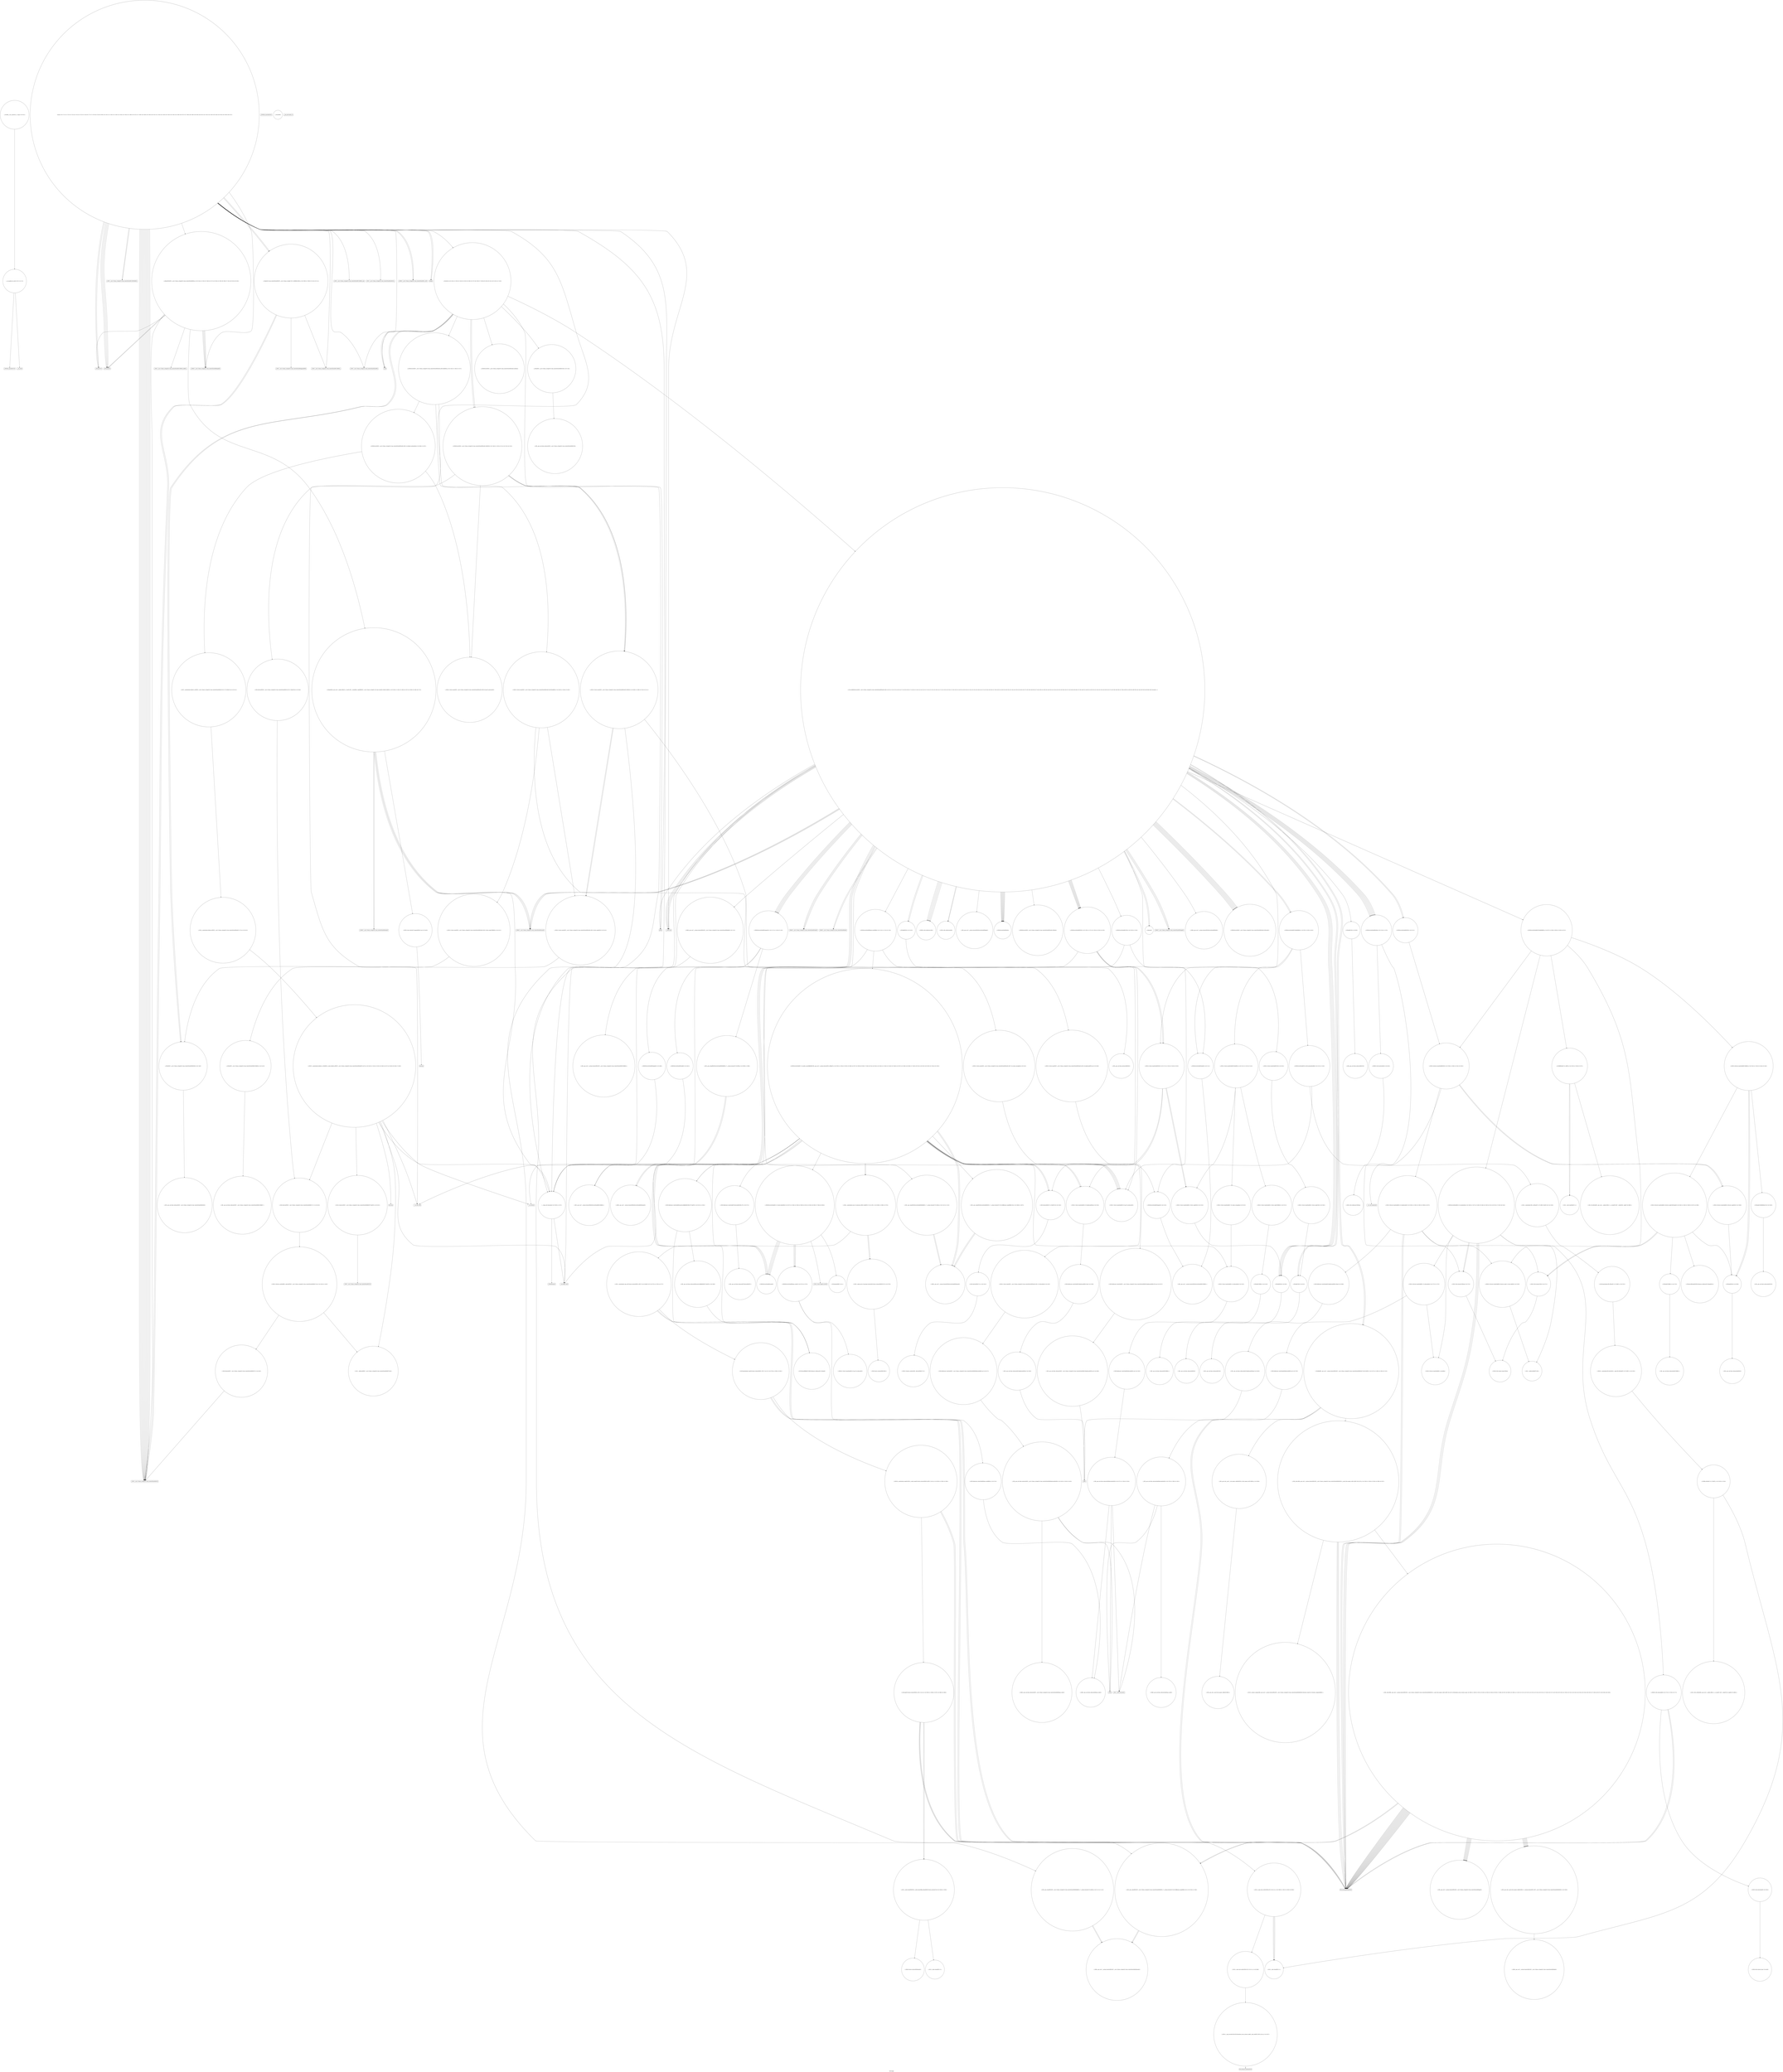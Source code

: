 digraph "Call Graph" {
	label="Call Graph";

	Node0x55e8f46866f0 [shape=record,shape=circle,label="{__cxx_global_var_init|{<s0>1|<s1>2}}"];
	Node0x55e8f46866f0:s0 -> Node0x55e8f4686770[color=black];
	Node0x55e8f46866f0:s1 -> Node0x55e8f4b787c0[color=black];
	Node0x55e8f4b80080 [shape=record,shape=circle,label="{_ZN9__gnu_cxx17__normal_iteratorIPiSt6vectorIiSaIiEEEC2ERKS1_}"];
	Node0x55e8f4b79ec0 [shape=record,shape=circle,label="{_ZSt8_DestroyIPiEvT_S1_|{<s0>241}}"];
	Node0x55e8f4b79ec0:s0 -> Node0x55e8f4b79f40[color=black];
	Node0x55e8f4b78d40 [shape=record,shape=circle,label="{_ZNSaIbED2Ev|{<s0>102}}"];
	Node0x55e8f4b78d40:s0 -> Node0x55e8f4b7a040[color=black];
	Node0x55e8f4b7c760 [shape=record,shape=circle,label="{_ZNSt16allocator_traitsISaINSt7__cxx1112basic_stringIcSt11char_traitsIcESaIcEEEEE8allocateERS6_m|{<s0>417}}"];
	Node0x55e8f4b7c760:s0 -> Node0x55e8f4b7c7e0[color=black];
	Node0x55e8f4b7a5c0 [shape=record,shape=circle,label="{_ZNSaImEC2ERKS_|{<s0>270}}"];
	Node0x55e8f4b7a5c0:s0 -> Node0x55e8f4b7a6c0[color=black];
	Node0x55e8f4b79440 [shape=record,shape=circle,label="{_ZNSt6vectorIiSaIiEEixEm}"];
	Node0x55e8f4b7ce60 [shape=record,shape=circle,label="{_ZNSt12_Vector_baseINSt7__cxx1112basic_stringIcSt11char_traitsIcESaIcEEESaIS5_EE13_M_deallocateEPS5_m|{<s0>436}}"];
	Node0x55e8f4b7ce60:s0 -> Node0x55e8f4b7cee0[color=black];
	Node0x55e8f4b7acc0 [shape=record,shape=circle,label="{_ZNSt13_Bit_iteratorpLEl|{<s0>282}}"];
	Node0x55e8f4b7acc0:s0 -> Node0x55e8f4b7ad40[color=black];
	Node0x55e8f4b79b40 [shape=record,shape=Mrecord,label="{scanf}"];
	Node0x55e8f4b7ec00 [shape=record,shape=circle,label="{_ZSt19__iterator_categoryIN9__gnu_cxx17__normal_iteratorIPKcNSt7__cxx1112basic_stringIcSt11char_traitsIcESaIcEEEEEENSt15iterator_traitsIT_E17iterator_categoryERKSC_}"];
	Node0x55e8f4b7b260 [shape=record,shape=circle,label="{main|{<s0>171|<s1>172|<s2>173|<s3>174|<s4>175|<s5>176|<s6>177|<s7>178|<s8>179|<s9>180|<s10>181|<s11>182|<s12>183|<s13>184|<s14>185|<s15>186|<s16>187|<s17>188|<s18>189|<s19>190|<s20>191|<s21>192|<s22>193|<s23>194|<s24>195|<s25>196|<s26>197|<s27>198|<s28>199|<s29>200|<s30>201|<s31>202|<s32>203|<s33>204|<s34>205|<s35>206|<s36>207}}"];
	Node0x55e8f4b7b260:s0 -> Node0x55e8f4b7b060[color=black];
	Node0x55e8f4b7b260:s1 -> Node0x55e8f4b7b2e0[color=black];
	Node0x55e8f4b7b260:s2 -> Node0x55e8f4b7b1e0[color=black];
	Node0x55e8f4b7b260:s3 -> Node0x55e8f4b79dc0[color=black];
	Node0x55e8f4b7b260:s4 -> Node0x55e8f4b7b1e0[color=black];
	Node0x55e8f4b7b260:s5 -> Node0x55e8f4b7b360[color=black];
	Node0x55e8f4b7b260:s6 -> Node0x55e8f4b7b060[color=black];
	Node0x55e8f4b7b260:s7 -> Node0x55e8f4b7b2e0[color=black];
	Node0x55e8f4b7b260:s8 -> Node0x55e8f4b7aee0[color=black];
	Node0x55e8f4b7b260:s9 -> Node0x55e8f4b7b160[color=black];
	Node0x55e8f4b7b260:s10 -> Node0x55e8f4b7b1e0[color=black];
	Node0x55e8f4b7b260:s11 -> Node0x55e8f4b7b160[color=black];
	Node0x55e8f4b7b260:s12 -> Node0x55e8f4b7af60[color=black];
	Node0x55e8f4b7b260:s13 -> Node0x55e8f4b7b3e0[color=black];
	Node0x55e8f4b7b260:s14 -> Node0x55e8f4b7b460[color=black];
	Node0x55e8f4b7b260:s15 -> Node0x55e8f4b7b160[color=black];
	Node0x55e8f4b7b260:s16 -> Node0x55e8f4b7b160[color=black];
	Node0x55e8f4b7b260:s17 -> Node0x55e8f4b7b1e0[color=black];
	Node0x55e8f4b7b260:s18 -> Node0x55e8f4b7b160[color=black];
	Node0x55e8f4b7b260:s19 -> Node0x55e8f4b7b560[color=black];
	Node0x55e8f4b7b260:s20 -> Node0x55e8f4b7b5e0[color=black];
	Node0x55e8f4b7b260:s21 -> Node0x55e8f4b7b4e0[color=black];
	Node0x55e8f4b7b260:s22 -> Node0x55e8f4b7b160[color=black];
	Node0x55e8f4b7b260:s23 -> Node0x55e8f4b7b560[color=black];
	Node0x55e8f4b7b260:s24 -> Node0x55e8f4b7b5e0[color=black];
	Node0x55e8f4b7b260:s25 -> Node0x55e8f4b7b4e0[color=black];
	Node0x55e8f4b7b260:s26 -> Node0x55e8f4b7b160[color=black];
	Node0x55e8f4b7b260:s27 -> Node0x55e8f4b7b160[color=black];
	Node0x55e8f4b7b260:s28 -> Node0x55e8f4b79b40[color=black];
	Node0x55e8f4b7b260:s29 -> Node0x55e8f4b794c0[color=black];
	Node0x55e8f4b7b260:s30 -> Node0x55e8f4b7b160[color=black];
	Node0x55e8f4b7b260:s31 -> Node0x55e8f4b7b160[color=black];
	Node0x55e8f4b7b260:s32 -> Node0x55e8f4b7b160[color=black];
	Node0x55e8f4b7b260:s33 -> Node0x55e8f4b799c0[color=black];
	Node0x55e8f4b7b260:s34 -> Node0x55e8f4b79ac0[color=black];
	Node0x55e8f4b7b260:s35 -> Node0x55e8f4b7b660[color=black];
	Node0x55e8f4b7b260:s36 -> Node0x55e8f4b7b6e0[color=black];
	Node0x55e8f4b7f300 [shape=record,shape=circle,label="{_ZNK9__gnu_cxx17__normal_iteratorIPiSt6vectorIiSaIiEEE4baseEv}"];
	Node0x55e8f4b7b960 [shape=record,shape=circle,label="{_ZNSt6vectorIiSaIiEE18_M_fill_initializeEmRKi|{<s0>215|<s1>216}}"];
	Node0x55e8f4b7b960:s0 -> Node0x55e8f4b7c060[color=black];
	Node0x55e8f4b7b960:s1 -> Node0x55e8f4b7bfe0[color=black];
	Node0x55e8f4b7fa00 [shape=record,shape=circle,label="{_ZSt12__miter_baseIPiEDTcl12__miter_basecldtfp_4baseEEESt13move_iteratorIT_E|{<s0>394|<s1>395}}"];
	Node0x55e8f4b7fa00:s0 -> Node0x55e8f4b7fc80[color=black];
	Node0x55e8f4b7fa00:s1 -> Node0x55e8f4b7fc00[color=black];
	Node0x55e8f4b7c060 [shape=record,shape=circle,label="{_ZNSt12_Vector_baseIiSaIiEE19_M_get_Tp_allocatorEv}"];
	Node0x55e8f4686770 [shape=record,shape=Mrecord,label="{_ZNSt8ios_base4InitC1Ev}"];
	Node0x55e8f4b80100 [shape=record,shape=circle,label="{_ZNKSt13_Bit_iteratordeEv|{<s0>402}}"];
	Node0x55e8f4b80100:s0 -> Node0x55e8f4b80180[color=black];
	Node0x55e8f4b79f40 [shape=record,shape=circle,label="{_ZNSt12_Destroy_auxILb1EE9__destroyIPiEEvT_S3_}"];
	Node0x55e8f4b78dc0 [shape=record,shape=circle,label="{_ZNSt6vectorIiSaIiEEC2Ev|{<s0>103|<s1>104}}"];
	Node0x55e8f4b78dc0:s0 -> Node0x55e8f4b7e980[color=black];
	Node0x55e8f4b78dc0:s1 -> Node0x55e8f4b7c3e0[color=black];
	Node0x55e8f4b7c7e0 [shape=record,shape=circle,label="{_ZN9__gnu_cxx13new_allocatorINSt7__cxx1112basic_stringIcSt11char_traitsIcESaIcEEEE8allocateEmPKv|{<s0>418|<s1>419|<s2>420}}"];
	Node0x55e8f4b7c7e0:s0 -> Node0x55e8f4b7c860[color=black];
	Node0x55e8f4b7c7e0:s1 -> Node0x55e8f4b7bee0[color=black];
	Node0x55e8f4b7c7e0:s2 -> Node0x55e8f4b7bf60[color=black];
	Node0x55e8f4b7a640 [shape=record,shape=circle,label="{_ZNSt13_Bit_iteratorC2Ev|{<s0>271}}"];
	Node0x55e8f4b7a640:s0 -> Node0x55e8f4b7a740[color=black];
	Node0x55e8f4b794c0 [shape=record,shape=Mrecord,label="{__assert_fail}"];
	Node0x55e8f4b7cee0 [shape=record,shape=circle,label="{_ZNSt16allocator_traitsISaINSt7__cxx1112basic_stringIcSt11char_traitsIcESaIcEEEEE10deallocateERS6_PS5_m|{<s0>437}}"];
	Node0x55e8f4b7cee0:s0 -> Node0x55e8f4b7cf60[color=black];
	Node0x55e8f4b7ad40 [shape=record,shape=circle,label="{_ZNSt18_Bit_iterator_base7_M_incrEl}"];
	Node0x55e8f4b79bc0 [shape=record,shape=circle,label="{_ZNSaINSt7__cxx1112basic_stringIcSt11char_traitsIcESaIcEEEEC2Ev|{<s0>144}}"];
	Node0x55e8f4b79bc0:s0 -> Node0x55e8f4b80200[color=black];
	Node0x55e8f4b7ec80 [shape=record,shape=circle,label="{_ZN9__gnu_cxx5__ops16_Iter_equals_valIKcEclINS_17__normal_iteratorIPS2_NSt7__cxx1112basic_stringIcSt11char_traitsIcESaIcEEEEEEEbT_|{<s0>330}}"];
	Node0x55e8f4b7ec80:s0 -> Node0x55e8f4b7ed80[color=black];
	Node0x55e8f4b7b2e0 [shape=record,shape=Mrecord,label="{_ZNSt7__cxx1112basic_stringIcSt11char_traitsIcESaIcEEC1EPKcRKS3_}"];
	Node0x55e8f4b7f380 [shape=record,shape=circle,label="{_ZNSt16allocator_traitsISaIiEE7destroyIiEEvRS0_PT_|{<s0>371}}"];
	Node0x55e8f4b7f380:s0 -> Node0x55e8f4b7fd80[color=black];
	Node0x55e8f4b7b9e0 [shape=record,shape=circle,label="{_ZNSt12_Vector_baseIiSaIiEED2Ev|{<s0>217|<s1>218|<s2>219|<s3>220}}"];
	Node0x55e8f4b7b9e0:s0 -> Node0x55e8f4b7c360[color=black];
	Node0x55e8f4b7b9e0:s1 -> Node0x55e8f4b7bb60[color=black];
	Node0x55e8f4b7b9e0:s2 -> Node0x55e8f4b7bb60[color=black];
	Node0x55e8f4b7b9e0:s3 -> Node0x55e8f4b7c3e0[color=black];
	Node0x55e8f4b7fa80 [shape=record,shape=circle,label="{_ZSt13__copy_move_aILb1EPiS0_ET1_T0_S2_S1_|{<s0>396}}"];
	Node0x55e8f4b7fa80:s0 -> Node0x55e8f4b7fb00[color=black];
	Node0x55e8f4b7c0e0 [shape=record,shape=circle,label="{_ZSt20uninitialized_fill_nIPimiET_S1_T0_RKT1_|{<s0>231}}"];
	Node0x55e8f4b7c0e0:s0 -> Node0x55e8f4b7c160[color=black];
	Node0x55e8f4b78740 [shape=record,shape=Mrecord,label="{_ZNSt8ios_base4InitD1Ev}"];
	Node0x55e8f4b80180 [shape=record,shape=circle,label="{_ZNSt14_Bit_referenceC2EPmm}"];
	Node0x55e8f4b79fc0 [shape=record,shape=circle,label="{_ZN9__gnu_cxx13new_allocatorIbEC2Ev}"];
	Node0x55e8f4b78e40 [shape=record,shape=circle,label="{_ZNKSt6vectorINSt7__cxx1112basic_stringIcSt11char_traitsIcESaIcEEESaIS5_EEixEm}"];
	Node0x55e8f4b7c860 [shape=record,shape=circle,label="{_ZNK9__gnu_cxx13new_allocatorINSt7__cxx1112basic_stringIcSt11char_traitsIcESaIcEEEE8max_sizeEv}"];
	Node0x55e8f4b7a6c0 [shape=record,shape=circle,label="{_ZN9__gnu_cxx13new_allocatorImEC2ERKS1_}"];
	Node0x55e8f4b79540 [shape=record,shape=circle,label="{_ZNSt6vectorIiSaIiEE5beginEv|{<s0>120}}"];
	Node0x55e8f4b79540:s0 -> Node0x55e8f4b80080[color=black];
	Node0x55e8f4b7cf60 [shape=record,shape=circle,label="{_ZN9__gnu_cxx13new_allocatorINSt7__cxx1112basic_stringIcSt11char_traitsIcESaIcEEEE10deallocateEPS6_m|{<s0>438}}"];
	Node0x55e8f4b7cf60:s0 -> Node0x55e8f4b7c5e0[color=black];
	Node0x55e8f4b7adc0 [shape=record,shape=circle,label="{_ZSt8__fill_aIPmiEN9__gnu_cxx11__enable_ifIXsr11__is_scalarIT0_EE7__valueEvE6__typeET_S6_RKS3_}"];
	Node0x55e8f4b79c40 [shape=record,shape=circle,label="{_ZNSt6vectorINSt7__cxx1112basic_stringIcSt11char_traitsIcESaIcEEESaIS5_EEC2EmRKS6_|{<s0>145|<s1>146|<s2>147}}"];
	Node0x55e8f4b79c40:s0 -> Node0x55e8f4b80300[color=black];
	Node0x55e8f4b79c40:s1 -> Node0x55e8f4b80380[color=black];
	Node0x55e8f4b79c40:s2 -> Node0x55e8f4b80400[color=black];
	Node0x55e8f4b7ed00 [shape=record,shape=circle,label="{_ZN9__gnu_cxx17__normal_iteratorIPKcNSt7__cxx1112basic_stringIcSt11char_traitsIcESaIcEEEEppEv}"];
	Node0x55e8f4b7b360 [shape=record,shape=Mrecord,label="{_ZNSt7__cxx1112basic_stringIcSt11char_traitsIcESaIcEEC1ERKS4_}"];
	Node0x55e8f4b7f400 [shape=record,shape=Mrecord,label="{__cxa_rethrow}"];
	Node0x55e8f4b7ba60 [shape=record,shape=circle,label="{_ZNSt12_Vector_baseIiSaIiEE12_Vector_implC2ERKS0_|{<s0>221}}"];
	Node0x55e8f4b7ba60:s0 -> Node0x55e8f4b7bbe0[color=black];
	Node0x55e8f4b7fb00 [shape=record,shape=circle,label="{_ZNSt11__copy_moveILb1ELb1ESt26random_access_iterator_tagE8__copy_mIiEEPT_PKS3_S6_S4_|{<s0>397}}"];
	Node0x55e8f4b7fb00:s0 -> Node0x55e8f4b7fb80[color=black];
	Node0x55e8f4b7c160 [shape=record,shape=circle,label="{_ZNSt22__uninitialized_fill_nILb1EE15__uninit_fill_nIPimiEET_S3_T0_RKT1_|{<s0>232}}"];
	Node0x55e8f4b7c160:s0 -> Node0x55e8f4b7c1e0[color=black];
	Node0x55e8f4b787c0 [shape=record,shape=Mrecord,label="{__cxa_atexit}"];
	Node0x55e8f4b80200 [shape=record,shape=circle,label="{_ZN9__gnu_cxx13new_allocatorINSt7__cxx1112basic_stringIcSt11char_traitsIcESaIcEEEEC2Ev}"];
	Node0x55e8f4b7a040 [shape=record,shape=circle,label="{_ZN9__gnu_cxx13new_allocatorIbED2Ev}"];
	Node0x55e8f4b78ec0 [shape=record,shape=circle,label="{_ZN9__gnu_cxxmiIPKcNSt7__cxx1112basic_stringIcSt11char_traitsIcESaIcEEEEENS_17__normal_iteratorIT_T0_E15difference_typeERKSC_SF_|{<s0>105|<s1>106}}"];
	Node0x55e8f4b78ec0:s0 -> Node0x55e8f4b7ee80[color=black];
	Node0x55e8f4b78ec0:s1 -> Node0x55e8f4b7ee80[color=black];
	Node0x55e8f4b7c8e0 [shape=record,shape=circle,label="{_ZSt27__uninitialized_default_n_aIPNSt7__cxx1112basic_stringIcSt11char_traitsIcESaIcEEEmS5_ET_S7_T0_RSaIT1_E|{<s0>421}}"];
	Node0x55e8f4b7c8e0:s0 -> Node0x55e8f4b7c9e0[color=black];
	Node0x55e8f4b7a740 [shape=record,shape=circle,label="{_ZNSt18_Bit_iterator_baseC2EPmj}"];
	Node0x55e8f4b795c0 [shape=record,shape=circle,label="{_ZNSt6vectorIiSaIiEE3endEv|{<s0>121}}"];
	Node0x55e8f4b795c0:s0 -> Node0x55e8f4b80080[color=black];
	Node0x55e8f4b7cfe0 [shape=record,shape=circle,label="{_ZSt8_DestroyIPNSt7__cxx1112basic_stringIcSt11char_traitsIcESaIcEEES5_EvT_S7_RSaIT0_E|{<s0>439}}"];
	Node0x55e8f4b7cfe0:s0 -> Node0x55e8f4b7cbe0[color=black];
	Node0x55e8f4b7e680 [shape=record,shape=circle,label="{_ZSt12__niter_baseIPmET_S1_}"];
	Node0x55e8f4b79cc0 [shape=record,shape=circle,label="{_ZNSaINSt7__cxx1112basic_stringIcSt11char_traitsIcESaIcEEEED2Ev|{<s0>148}}"];
	Node0x55e8f4b79cc0:s0 -> Node0x55e8f4b80280[color=black];
	Node0x55e8f4b7ed80 [shape=record,shape=circle,label="{_ZNK9__gnu_cxx17__normal_iteratorIPKcNSt7__cxx1112basic_stringIcSt11char_traitsIcESaIcEEEEdeEv}"];
	Node0x55e8f4b7b3e0 [shape=record,shape=Mrecord,label="{_ZNSt7__cxx1112basic_stringIcSt11char_traitsIcESaIcEEC1ERKS4_mm}"];
	Node0x55e8f4b7f480 [shape=record,shape=circle,label="{_ZNKSt6vectorIiSaIiEE8max_sizeEv|{<s0>372|<s1>373}}"];
	Node0x55e8f4b7f480:s0 -> Node0x55e8f4b7f680[color=black];
	Node0x55e8f4b7f480:s1 -> Node0x55e8f4b7f600[color=black];
	Node0x55e8f4b7bae0 [shape=record,shape=circle,label="{_ZNSt12_Vector_baseIiSaIiEE17_M_create_storageEm|{<s0>222}}"];
	Node0x55e8f4b7bae0:s0 -> Node0x55e8f4b7bce0[color=black];
	Node0x55e8f4b7fb80 [shape=record,shape=Mrecord,label="{llvm.memmove.p0i8.p0i8.i64}"];
	Node0x55e8f4b7c1e0 [shape=record,shape=circle,label="{_ZSt6fill_nIPimiET_S1_T0_RKT1_|{<s0>233|<s1>234}}"];
	Node0x55e8f4b7c1e0:s0 -> Node0x55e8f4b7c2e0[color=black];
	Node0x55e8f4b7c1e0:s1 -> Node0x55e8f4b7c260[color=black];
	Node0x55e8f4b78840 [shape=record,shape=circle,label="{_Z4maddRii}"];
	Node0x55e8f4b80280 [shape=record,shape=circle,label="{_ZN9__gnu_cxx13new_allocatorINSt7__cxx1112basic_stringIcSt11char_traitsIcESaIcEEEED2Ev}"];
	Node0x55e8f4b7a0c0 [shape=record,shape=circle,label="{_ZNSt13_Bvector_baseISaIbEEC2ERKS0_|{<s0>242|<s1>243|<s2>244|<s3>245}}"];
	Node0x55e8f4b7a0c0:s0 -> Node0x55e8f4b7a340[color=black];
	Node0x55e8f4b7a0c0:s1 -> Node0x55e8f4b7a3c0[color=black];
	Node0x55e8f4b7a0c0:s2 -> Node0x55e8f4b7a440[color=black];
	Node0x55e8f4b7a0c0:s3 -> Node0x55e8f4b7a440[color=black];
	Node0x55e8f4b78f40 [shape=record,shape=circle,label="{_ZSt4findIN9__gnu_cxx17__normal_iteratorIPKcNSt7__cxx1112basic_stringIcSt11char_traitsIcESaIcEEEEEcET_SB_SB_RKT0_|{<s0>107|<s1>108|<s2>109|<s3>110}}"];
	Node0x55e8f4b78f40:s0 -> Node0x55e8f4b7aa40[color=black];
	Node0x55e8f4b78f40:s1 -> Node0x55e8f4b7aa40[color=black];
	Node0x55e8f4b78f40:s2 -> Node0x55e8f4b7eb00[color=black];
	Node0x55e8f4b78f40:s3 -> Node0x55e8f4b7ea80[color=black];
	Node0x55e8f4b7c960 [shape=record,shape=circle,label="{_ZNSt12_Vector_baseINSt7__cxx1112basic_stringIcSt11char_traitsIcESaIcEEESaIS5_EE19_M_get_Tp_allocatorEv}"];
	Node0x55e8f4b7a7c0 [shape=record,shape=circle,label="{_ZN9__gnu_cxx13new_allocatorImED2Ev}"];
	Node0x55e8f4b79640 [shape=record,shape=circle,label="{_ZN9__gnu_cxxneIPiSt6vectorIiSaIiEEEEbRKNS_17__normal_iteratorIT_T0_EESA_|{<s0>122|<s1>123}}"];
	Node0x55e8f4b79640:s0 -> Node0x55e8f4b7f300[color=black];
	Node0x55e8f4b79640:s1 -> Node0x55e8f4b7f300[color=black];
	Node0x55e8f4b7d060 [shape=record,shape=circle,label="{_ZNSt11char_traitsIcE7compareEPKcS2_m|{<s0>440}}"];
	Node0x55e8f4b7d060:s0 -> Node0x55e8f4b7d160[color=black];
	Node0x55e8f4b7e700 [shape=record,shape=circle,label="{_ZNSt13_Bvector_baseISaIbEE13_M_deallocateEv|{<s0>283|<s1>284|<s2>285|<s3>286|<s4>287}}"];
	Node0x55e8f4b7e700:s0 -> Node0x55e8f4b7a240[color=black];
	Node0x55e8f4b7e700:s1 -> Node0x55e8f4b7e880[color=black];
	Node0x55e8f4b7e700:s2 -> Node0x55e8f4b7a640[color=black];
	Node0x55e8f4b7e700:s3 -> Node0x55e8f4b7aa40[color=black];
	Node0x55e8f4b7e700:s4 -> Node0x55e8f4b7aa40[color=black];
	Node0x55e8f4b79d40 [shape=record,shape=circle,label="{_ZNSt6vectorINSt7__cxx1112basic_stringIcSt11char_traitsIcESaIcEEESaIS5_EEixEm}"];
	Node0x55e8f4b7ee00 [shape=record,shape=circle,label="{_ZN9__gnu_cxx5__ops16_Iter_equals_valIKcEC2ERS2_}"];
	Node0x55e8f4b7b460 [shape=record,shape=Mrecord,label="{_ZNSt7__cxx1112basic_stringIcSt11char_traitsIcESaIcEEaSEOS4_}"];
	Node0x55e8f4b7f500 [shape=record,shape=Mrecord,label="{_ZSt20__throw_length_errorPKc}"];
	Node0x55e8f4b7bb60 [shape=record,shape=circle,label="{_ZNSt12_Vector_baseIiSaIiEE12_Vector_implD2Ev|{<s0>223}}"];
	Node0x55e8f4b7bb60:s0 -> Node0x55e8f4b78bc0[color=black];
	Node0x55e8f4b7fc00 [shape=record,shape=circle,label="{_ZSt12__miter_baseIPiET_S1_}"];
	Node0x55e8f4b7c260 [shape=record,shape=circle,label="{_ZSt10__fill_n_aIPimiEN9__gnu_cxx11__enable_ifIXsr11__is_scalarIT1_EE7__valueET_E6__typeES4_T0_RKS3_}"];
	Node0x55e8f4b788c0 [shape=record,shape=circle,label="{_Z4mmulii}"];
	Node0x55e8f4b80300 [shape=record,shape=circle,label="{_ZNSt12_Vector_baseINSt7__cxx1112basic_stringIcSt11char_traitsIcESaIcEEESaIS5_EEC2EmRKS6_|{<s0>403|<s1>404|<s2>405}}"];
	Node0x55e8f4b80300:s0 -> Node0x55e8f4b80480[color=black];
	Node0x55e8f4b80300:s1 -> Node0x55e8f4b80500[color=black];
	Node0x55e8f4b80300:s2 -> Node0x55e8f4b80580[color=black];
	Node0x55e8f4b7a140 [shape=record,shape=circle,label="{_ZNSt6vectorIbSaIbEE13_M_initializeEm|{<s0>246|<s1>247|<s2>248|<s3>249|<s4>250|<s5>251|<s6>252|<s7>253|<s8>254}}"];
	Node0x55e8f4b7a140:s0 -> Node0x55e8f4b7a840[color=black];
	Node0x55e8f4b7a140:s1 -> Node0x55e8f4b7a8c0[color=black];
	Node0x55e8f4b7a140:s2 -> Node0x55e8f4b7a940[color=black];
	Node0x55e8f4b7a140:s3 -> Node0x55e8f4b7a9c0[color=black];
	Node0x55e8f4b7a140:s4 -> Node0x55e8f4b7aa40[color=black];
	Node0x55e8f4b7a140:s5 -> Node0x55e8f4b7a9c0[color=black];
	Node0x55e8f4b7a140:s6 -> Node0x55e8f4b7aa40[color=black];
	Node0x55e8f4b7a140:s7 -> Node0x55e8f4b7aac0[color=black];
	Node0x55e8f4b7a140:s8 -> Node0x55e8f4b7aa40[color=black];
	Node0x55e8f4b78fc0 [shape=record,shape=Mrecord,label="{_ZNKSt7__cxx1112basic_stringIcSt11char_traitsIcESaIcEE5beginEv}"];
	Node0x55e8f4b7c9e0 [shape=record,shape=circle,label="{_ZSt25__uninitialized_default_nIPNSt7__cxx1112basic_stringIcSt11char_traitsIcESaIcEEEmET_S7_T0_|{<s0>422}}"];
	Node0x55e8f4b7c9e0:s0 -> Node0x55e8f4b7ca60[color=black];
	Node0x55e8f4b7a840 [shape=record,shape=circle,label="{_ZNSt13_Bvector_baseISaIbEE11_M_allocateEm|{<s0>272|<s1>273}}"];
	Node0x55e8f4b7a840:s0 -> Node0x55e8f4b7a8c0[color=black];
	Node0x55e8f4b7a840:s1 -> Node0x55e8f4b7ab40[color=black];
	Node0x55e8f4b796c0 [shape=record,shape=circle,label="{_ZNK9__gnu_cxx17__normal_iteratorIPiSt6vectorIiSaIiEEEdeEv}"];
	Node0x55e8f4b7d0e0 [shape=record,shape=Mrecord,label="{_ZNKSt7__cxx1112basic_stringIcSt11char_traitsIcESaIcEE4dataEv}"];
	Node0x55e8f4b7e780 [shape=record,shape=circle,label="{_ZNSt13_Bvector_baseISaIbEE13_Bvector_implD2Ev|{<s0>288}}"];
	Node0x55e8f4b7e780:s0 -> Node0x55e8f4b7a440[color=black];
	Node0x55e8f4b79dc0 [shape=record,shape=Mrecord,label="{_ZNSt7__cxx1112basic_stringIcSt11char_traitsIcESaIcEEaSEPKc}"];
	Node0x55e8f4b7ee80 [shape=record,shape=circle,label="{_ZNK9__gnu_cxx17__normal_iteratorIPKcNSt7__cxx1112basic_stringIcSt11char_traitsIcESaIcEEEE4baseEv}"];
	Node0x55e8f4b7b4e0 [shape=record,shape=Mrecord,label="{freopen}"];
	Node0x55e8f4b7f580 [shape=record,shape=circle,label="{_ZSt3maxImERKT_S2_S2_}"];
	Node0x55e8f4b7bbe0 [shape=record,shape=circle,label="{_ZNSaIiEC2ERKS_|{<s0>224}}"];
	Node0x55e8f4b7bbe0:s0 -> Node0x55e8f4b7bc60[color=black];
	Node0x55e8f4b7fc80 [shape=record,shape=circle,label="{_ZNKSt13move_iteratorIPiE4baseEv}"];
	Node0x55e8f4b7c2e0 [shape=record,shape=circle,label="{_ZSt12__niter_baseIPiET_S1_}"];
	Node0x55e8f4b78940 [shape=record,shape=circle,label="{_Z6_solveRKSt6vectorINSt7__cxx1112basic_stringIcSt11char_traitsIcESaIcEEESaIS5_EE|{<s0>3|<s1>4|<s2>5|<s3>6|<s4>7|<s5>8|<s6>9|<s7>10|<s8>11|<s9>12|<s10>13|<s11>14|<s12>15|<s13>16|<s14>17|<s15>18|<s16>19|<s17>20|<s18>21|<s19>22|<s20>23|<s21>24|<s22>25|<s23>26|<s24>27|<s25>28|<s26>29|<s27>30|<s28>31|<s29>32|<s30>33|<s31>34|<s32>35|<s33>36|<s34>37|<s35>38|<s36>39|<s37>40|<s38>41|<s39>42|<s40>43|<s41>44|<s42>45|<s43>46|<s44>47|<s45>48|<s46>49|<s47>50|<s48>51|<s49>52|<s50>53|<s51>54|<s52>55|<s53>56|<s54>57|<s55>58|<s56>59|<s57>60|<s58>61|<s59>62|<s60>63|<s61>64|<s62>65|<s63>66|<s64>truncated...}}"];
	Node0x55e8f4b78940:s0 -> Node0x55e8f4b789c0[color=black];
	Node0x55e8f4b78940:s1 -> Node0x55e8f4b78a40[color=black];
	Node0x55e8f4b78940:s2 -> Node0x55e8f4b78ac0[color=black];
	Node0x55e8f4b78940:s3 -> Node0x55e8f4b78bc0[color=black];
	Node0x55e8f4b78940:s4 -> Node0x55e8f4b789c0[color=black];
	Node0x55e8f4b78940:s5 -> Node0x55e8f4b78a40[color=black];
	Node0x55e8f4b78940:s6 -> Node0x55e8f4b78ac0[color=black];
	Node0x55e8f4b78940:s7 -> Node0x55e8f4b78bc0[color=black];
	Node0x55e8f4b78940:s8 -> Node0x55e8f4b789c0[color=black];
	Node0x55e8f4b78940:s9 -> Node0x55e8f4b78c40[color=black];
	Node0x55e8f4b78940:s10 -> Node0x55e8f4b78cc0[color=black];
	Node0x55e8f4b78940:s11 -> Node0x55e8f4b78d40[color=black];
	Node0x55e8f4b78940:s12 -> Node0x55e8f4b78dc0[color=black];
	Node0x55e8f4b78940:s13 -> Node0x55e8f4b789c0[color=black];
	Node0x55e8f4b78940:s14 -> Node0x55e8f4b78e40[color=black];
	Node0x55e8f4b78940:s15 -> Node0x55e8f4b78fc0[color=black];
	Node0x55e8f4b78940:s16 -> Node0x55e8f4b79040[color=black];
	Node0x55e8f4b78940:s17 -> Node0x55e8f4b78f40[color=black];
	Node0x55e8f4b78940:s18 -> Node0x55e8f4b78fc0[color=black];
	Node0x55e8f4b78940:s19 -> Node0x55e8f4b78ec0[color=black];
	Node0x55e8f4b78940:s20 -> Node0x55e8f4b790c0[color=black];
	Node0x55e8f4b78940:s21 -> Node0x55e8f4b78bc0[color=black];
	Node0x55e8f4b78940:s22 -> Node0x55e8f4b78bc0[color=black];
	Node0x55e8f4b78940:s23 -> Node0x55e8f4b78d40[color=black];
	Node0x55e8f4b78940:s24 -> Node0x55e8f4b790c0[color=black];
	Node0x55e8f4b78940:s25 -> Node0x55e8f4b79140[color=black];
	Node0x55e8f4b78940:s26 -> Node0x55e8f4b79140[color=black];
	Node0x55e8f4b78940:s27 -> Node0x55e8f4b78fc0[color=black];
	Node0x55e8f4b78940:s28 -> Node0x55e8f4b79240[color=black];
	Node0x55e8f4b78940:s29 -> Node0x55e8f4b79040[color=black];
	Node0x55e8f4b78940:s30 -> Node0x55e8f4b78f40[color=black];
	Node0x55e8f4b78940:s31 -> Node0x55e8f4b79040[color=black];
	Node0x55e8f4b78940:s32 -> Node0x55e8f4b791c0[color=black];
	Node0x55e8f4b78940:s33 -> Node0x55e8f4b790c0[color=black];
	Node0x55e8f4b78940:s34 -> Node0x55e8f4b792c0[color=black];
	Node0x55e8f4b78940:s35 -> Node0x55e8f4b79340[color=black];
	Node0x55e8f4b78940:s36 -> Node0x55e8f4b793c0[color=black];
	Node0x55e8f4b78940:s37 -> Node0x55e8f4b793c0[color=black];
	Node0x55e8f4b78940:s38 -> Node0x55e8f4b793c0[color=black];
	Node0x55e8f4b78940:s39 -> Node0x55e8f4b788c0[color=black];
	Node0x55e8f4b78940:s40 -> Node0x55e8f4b79340[color=black];
	Node0x55e8f4b78940:s41 -> Node0x55e8f4b79340[color=black];
	Node0x55e8f4b78940:s42 -> Node0x55e8f4b79440[color=black];
	Node0x55e8f4b78940:s43 -> Node0x55e8f4b79440[color=black];
	Node0x55e8f4b78940:s44 -> Node0x55e8f4b79440[color=black];
	Node0x55e8f4b78940:s45 -> Node0x55e8f4b794c0[color=black];
	Node0x55e8f4b78940:s46 -> Node0x55e8f4b79440[color=black];
	Node0x55e8f4b78940:s47 -> Node0x55e8f4b794c0[color=black];
	Node0x55e8f4b78940:s48 -> Node0x55e8f4b79440[color=black];
	Node0x55e8f4b78940:s49 -> Node0x55e8f4b79440[color=black];
	Node0x55e8f4b78940:s50 -> Node0x55e8f4b79540[color=black];
	Node0x55e8f4b78940:s51 -> Node0x55e8f4b795c0[color=black];
	Node0x55e8f4b78940:s52 -> Node0x55e8f4b79640[color=black];
	Node0x55e8f4b78940:s53 -> Node0x55e8f4b796c0[color=black];
	Node0x55e8f4b78940:s54 -> Node0x55e8f4b79740[color=black];
	Node0x55e8f4b78940:s55 -> Node0x55e8f4b797c0[color=black];
	Node0x55e8f4b78940:s56 -> Node0x55e8f4b794c0[color=black];
	Node0x55e8f4b78940:s57 -> Node0x55e8f4b79740[color=black];
	Node0x55e8f4b78940:s58 -> Node0x55e8f4b79840[color=black];
	Node0x55e8f4b78940:s59 -> Node0x55e8f4b798c0[color=black];
	Node0x55e8f4b78940:s60 -> Node0x55e8f4b79340[color=black];
	Node0x55e8f4b78940:s61 -> Node0x55e8f4b79340[color=black];
	Node0x55e8f4b78940:s62 -> Node0x55e8f4b79940[color=black];
	Node0x55e8f4b78940:s63 -> Node0x55e8f4b79940[color=black];
	Node0x55e8f4b78940:s64 -> Node0x55e8f4b789c0[color=black];
	Node0x55e8f4b78940:s64 -> Node0x55e8f4b79740[color=black];
	Node0x55e8f4b78940:s64 -> Node0x55e8f4b797c0[color=black];
	Node0x55e8f4b78940:s64 -> Node0x55e8f4b789c0[color=black];
	Node0x55e8f4b78940:s64 -> Node0x55e8f4b79440[color=black];
	Node0x55e8f4b78940:s64 -> Node0x55e8f4b79740[color=black];
	Node0x55e8f4b78940:s64 -> Node0x55e8f4b797c0[color=black];
	Node0x55e8f4b78940:s64 -> Node0x55e8f4b79740[color=black];
	Node0x55e8f4b78940:s64 -> Node0x55e8f4b797c0[color=black];
	Node0x55e8f4b78940:s64 -> Node0x55e8f4b79740[color=black];
	Node0x55e8f4b78940:s64 -> Node0x55e8f4b79840[color=black];
	Node0x55e8f4b78940:s64 -> Node0x55e8f4b79440[color=black];
	Node0x55e8f4b78940:s64 -> Node0x55e8f4b789c0[color=black];
	Node0x55e8f4b78940:s64 -> Node0x55e8f4b79740[color=black];
	Node0x55e8f4b78940:s64 -> Node0x55e8f4b797c0[color=black];
	Node0x55e8f4b78940:s64 -> Node0x55e8f4b794c0[color=black];
	Node0x55e8f4b78940:s64 -> Node0x55e8f4b788c0[color=black];
	Node0x55e8f4b78940:s64 -> Node0x55e8f4b799c0[color=black];
	Node0x55e8f4b78940:s64 -> Node0x55e8f4b79a40[color=black];
	Node0x55e8f4b78940:s64 -> Node0x55e8f4b79940[color=black];
	Node0x55e8f4b78940:s64 -> Node0x55e8f4b79940[color=black];
	Node0x55e8f4b78940:s64 -> Node0x55e8f4b79a40[color=black];
	Node0x55e8f4b78940:s64 -> Node0x55e8f4b79940[color=black];
	Node0x55e8f4b78940:s64 -> Node0x55e8f4b79940[color=black];
	Node0x55e8f4b80380 [shape=record,shape=circle,label="{_ZNSt6vectorINSt7__cxx1112basic_stringIcSt11char_traitsIcESaIcEEESaIS5_EE21_M_default_initializeEm|{<s0>406|<s1>407}}"];
	Node0x55e8f4b80380:s0 -> Node0x55e8f4b7c960[color=black];
	Node0x55e8f4b80380:s1 -> Node0x55e8f4b7c8e0[color=black];
	Node0x55e8f4b7a1c0 [shape=record,shape=circle,label="{_ZSt4fillIPmiEvT_S1_RKT0_|{<s0>255|<s1>256|<s2>257}}"];
	Node0x55e8f4b7a1c0:s0 -> Node0x55e8f4b7e680[color=black];
	Node0x55e8f4b7a1c0:s1 -> Node0x55e8f4b7e680[color=black];
	Node0x55e8f4b7a1c0:s2 -> Node0x55e8f4b7adc0[color=black];
	Node0x55e8f4b79040 [shape=record,shape=Mrecord,label="{_ZNKSt7__cxx1112basic_stringIcSt11char_traitsIcESaIcEE3endEv}"];
	Node0x55e8f4b7ca60 [shape=record,shape=circle,label="{_ZNSt27__uninitialized_default_n_1ILb0EE18__uninit_default_nIPNSt7__cxx1112basic_stringIcSt11char_traitsIcESaIcEEEmEET_S9_T0_|{<s0>423|<s1>424|<s2>425|<s3>426|<s4>427|<s5>428|<s6>429|<s7>430}}"];
	Node0x55e8f4b7ca60:s0 -> Node0x55e8f4b7cb60[color=black];
	Node0x55e8f4b7ca60:s1 -> Node0x55e8f4b7cae0[color=black];
	Node0x55e8f4b7ca60:s2 -> Node0x55e8f4b7b660[color=black];
	Node0x55e8f4b7ca60:s3 -> Node0x55e8f4b7cbe0[color=black];
	Node0x55e8f4b7ca60:s4 -> Node0x55e8f4b7f400[color=black];
	Node0x55e8f4b7ca60:s5 -> Node0x55e8f4b7b6e0[color=black];
	Node0x55e8f4b7ca60:s6 -> Node0x55e8f4b7cc60[color=black];
	Node0x55e8f4b7ca60:s7 -> Node0x55e8f4b7c3e0[color=black];
	Node0x55e8f4b7a8c0 [shape=record,shape=circle,label="{_ZNSt13_Bvector_baseISaIbEE8_S_nwordEm}"];
	Node0x55e8f4b79740 [shape=record,shape=circle,label="{_ZNSt6vectorIbSaIbEEixEm|{<s0>124|<s1>125}}"];
	Node0x55e8f4b79740:s0 -> Node0x55e8f4b7a9c0[color=black];
	Node0x55e8f4b79740:s1 -> Node0x55e8f4b80100[color=black];
	Node0x55e8f4b7d160 [shape=record,shape=Mrecord,label="{memcmp}"];
	Node0x55e8f4b7e800 [shape=record,shape=Mrecord,label="{__cxa_call_unexpected}"];
	Node0x55e8f4b7ae60 [shape=record,shape=circle,label="{_ZNSt6vectorINSt7__cxx1112basic_stringIcSt11char_traitsIcESaIcEEESaIS5_EED2Ev|{<s0>149|<s1>150|<s2>151|<s3>152|<s4>153}}"];
	Node0x55e8f4b7ae60:s0 -> Node0x55e8f4b7c960[color=black];
	Node0x55e8f4b7ae60:s1 -> Node0x55e8f4b7cfe0[color=black];
	Node0x55e8f4b7ae60:s2 -> Node0x55e8f4b80400[color=black];
	Node0x55e8f4b7ae60:s3 -> Node0x55e8f4b80400[color=black];
	Node0x55e8f4b7ae60:s4 -> Node0x55e8f4b7c3e0[color=black];
	Node0x55e8f4b7ef00 [shape=record,shape=circle,label="{_ZN9__gnu_cxx17__normal_iteratorIPKcNSt7__cxx1112basic_stringIcSt11char_traitsIcESaIcEEEEC2ERKS2_}"];
	Node0x55e8f4b7b560 [shape=record,shape=circle,label="{_ZStplIcSt11char_traitsIcESaIcEENSt7__cxx1112basic_stringIT_T0_T1_EERKS8_PKS5_|{<s0>208|<s1>209|<s2>210|<s3>211}}"];
	Node0x55e8f4b7b560:s0 -> Node0x55e8f4b7b360[color=black];
	Node0x55e8f4b7b560:s1 -> Node0x55e8f4b7b760[color=black];
	Node0x55e8f4b7b560:s2 -> Node0x55e8f4b7b160[color=black];
	Node0x55e8f4b7b560:s3 -> Node0x55e8f4b7b160[color=black];
	Node0x55e8f4b7f600 [shape=record,shape=circle,label="{_ZNSt16allocator_traitsISaIiEE8max_sizeERKS0_|{<s0>374}}"];
	Node0x55e8f4b7f600:s0 -> Node0x55e8f4b7be60[color=black];
	Node0x55e8f4b7bc60 [shape=record,shape=circle,label="{_ZN9__gnu_cxx13new_allocatorIiEC2ERKS1_}"];
	Node0x55e8f4b7fd00 [shape=record,shape=circle,label="{_ZNSt13move_iteratorIPiEC2ES0_}"];
	Node0x55e8f4b7c360 [shape=record,shape=circle,label="{_ZNSt12_Vector_baseIiSaIiEE13_M_deallocateEPim|{<s0>235}}"];
	Node0x55e8f4b7c360:s0 -> Node0x55e8f4b7c4e0[color=black];
	Node0x55e8f4b789c0 [shape=record,shape=circle,label="{_ZNKSt6vectorINSt7__cxx1112basic_stringIcSt11char_traitsIcESaIcEEESaIS5_EE4sizeEv}"];
	Node0x55e8f4b80400 [shape=record,shape=circle,label="{_ZNSt12_Vector_baseINSt7__cxx1112basic_stringIcSt11char_traitsIcESaIcEEESaIS5_EED2Ev|{<s0>408|<s1>409|<s2>410|<s3>411}}"];
	Node0x55e8f4b80400:s0 -> Node0x55e8f4b7ce60[color=black];
	Node0x55e8f4b80400:s1 -> Node0x55e8f4b80580[color=black];
	Node0x55e8f4b80400:s2 -> Node0x55e8f4b80580[color=black];
	Node0x55e8f4b80400:s3 -> Node0x55e8f4b7c3e0[color=black];
	Node0x55e8f4b7a240 [shape=record,shape=circle,label="{_ZNKSt13_Bvector_baseISaIbEE13_Bvector_impl11_M_end_addrEv|{<s0>258}}"];
	Node0x55e8f4b7a240:s0 -> Node0x55e8f4b7a940[color=black];
	Node0x55e8f4b790c0 [shape=record,shape=Mrecord,label="{_ZNKSt7__cxx1112basic_stringIcSt11char_traitsIcESaIcEE4sizeEv}"];
	Node0x55e8f4b7cae0 [shape=record,shape=circle,label="{_ZSt10_ConstructINSt7__cxx1112basic_stringIcSt11char_traitsIcESaIcEEEJEEvPT_DpOT0_|{<s0>431}}"];
	Node0x55e8f4b7cae0:s0 -> Node0x55e8f4b7cce0[color=black];
	Node0x55e8f4b7a940 [shape=record,shape=circle,label="{_ZSt11__addressofImEPT_RS0_}"];
	Node0x55e8f4b797c0 [shape=record,shape=circle,label="{_ZNKSt14_Bit_referencecvbEv}"];
	Node0x55e8f4b7d1e0 [shape=record,shape=circle,label="{_GLOBAL__sub_I_yeputons_1_0.cpp|{<s0>441}}"];
	Node0x55e8f4b7d1e0:s0 -> Node0x55e8f46866f0[color=black];
	Node0x55e8f4b7e880 [shape=record,shape=circle,label="{_ZNSt16allocator_traitsISaImEE10deallocateERS0_Pmm|{<s0>289}}"];
	Node0x55e8f4b7e880:s0 -> Node0x55e8f4b7e900[color=black];
	Node0x55e8f4b7aee0 [shape=record,shape=circle,label="{_Z8endsWithNSt7__cxx1112basic_stringIcSt11char_traitsIcESaIcEEES4_|{<s0>154|<s1>155|<s2>156|<s3>157|<s4>158|<s5>159|<s6>160|<s7>161|<s8>162|<s9>163}}"];
	Node0x55e8f4b7aee0:s0 -> Node0x55e8f4b7af60[color=black];
	Node0x55e8f4b7aee0:s1 -> Node0x55e8f4b7af60[color=black];
	Node0x55e8f4b7aee0:s2 -> Node0x55e8f4b7af60[color=black];
	Node0x55e8f4b7aee0:s3 -> Node0x55e8f4b7af60[color=black];
	Node0x55e8f4b7aee0:s4 -> Node0x55e8f4b7b060[color=black];
	Node0x55e8f4b7aee0:s5 -> Node0x55e8f4b7b0e0[color=black];
	Node0x55e8f4b7aee0:s6 -> Node0x55e8f4b7afe0[color=black];
	Node0x55e8f4b7aee0:s7 -> Node0x55e8f4b7b160[color=black];
	Node0x55e8f4b7aee0:s8 -> Node0x55e8f4b7b1e0[color=black];
	Node0x55e8f4b7aee0:s9 -> Node0x55e8f4b7b1e0[color=black];
	Node0x55e8f4b7ef80 [shape=record,shape=circle,label="{_ZNSt16allocator_traitsISaIiEE9constructIiJRKiEEEvRS0_PT_DpOT0_|{<s0>331|<s1>332}}"];
	Node0x55e8f4b7ef80:s0 -> Node0x55e8f4b7f100[color=black];
	Node0x55e8f4b7ef80:s1 -> Node0x55e8f4b7f080[color=black];
	Node0x55e8f4b7b5e0 [shape=record,shape=Mrecord,label="{_ZNKSt7__cxx1112basic_stringIcSt11char_traitsIcESaIcEE5c_strEv}"];
	Node0x55e8f4b7f680 [shape=record,shape=circle,label="{_ZNKSt12_Vector_baseIiSaIiEE19_M_get_Tp_allocatorEv}"];
	Node0x55e8f4b7bce0 [shape=record,shape=circle,label="{_ZNSt12_Vector_baseIiSaIiEE11_M_allocateEm|{<s0>225}}"];
	Node0x55e8f4b7bce0:s0 -> Node0x55e8f4b7bd60[color=black];
	Node0x55e8f4b7fd80 [shape=record,shape=circle,label="{_ZN9__gnu_cxx13new_allocatorIiE7destroyIiEEvPT_}"];
	Node0x55e8f4b7c3e0 [shape=record,shape=circle,label="{__clang_call_terminate|{<s0>236|<s1>237}}"];
	Node0x55e8f4b7c3e0:s0 -> Node0x55e8f4b7b660[color=black];
	Node0x55e8f4b7c3e0:s1 -> Node0x55e8f4b7c460[color=black];
	Node0x55e8f4b78a40 [shape=record,shape=circle,label="{_ZNSaIiEC2Ev|{<s0>91}}"];
	Node0x55e8f4b78a40:s0 -> Node0x55e8f4b7b7e0[color=black];
	Node0x55e8f4b80480 [shape=record,shape=circle,label="{_ZNSt12_Vector_baseINSt7__cxx1112basic_stringIcSt11char_traitsIcESaIcEEESaIS5_EE12_Vector_implC2ERKS6_|{<s0>412}}"];
	Node0x55e8f4b80480:s0 -> Node0x55e8f4b80600[color=black];
	Node0x55e8f4b7a2c0 [shape=record,shape=circle,label="{_ZNSt13_Bvector_baseISaIbEED2Ev|{<s0>259|<s1>260|<s2>261|<s3>262}}"];
	Node0x55e8f4b7a2c0:s0 -> Node0x55e8f4b7e700[color=black];
	Node0x55e8f4b7a2c0:s1 -> Node0x55e8f4b7e780[color=black];
	Node0x55e8f4b7a2c0:s2 -> Node0x55e8f4b7e780[color=black];
	Node0x55e8f4b7a2c0:s3 -> Node0x55e8f4b7e800[color=black];
	Node0x55e8f4b79140 [shape=record,shape=Mrecord,label="{_ZNKSt7__cxx1112basic_stringIcSt11char_traitsIcESaIcEEixEm}"];
	Node0x55e8f4b7cb60 [shape=record,shape=circle,label="{_ZSt11__addressofINSt7__cxx1112basic_stringIcSt11char_traitsIcESaIcEEEEPT_RS6_}"];
	Node0x55e8f4b7a9c0 [shape=record,shape=circle,label="{_ZNSt13_Bit_iteratorC2EPmj|{<s0>274}}"];
	Node0x55e8f4b7a9c0:s0 -> Node0x55e8f4b7a740[color=black];
	Node0x55e8f4b79840 [shape=record,shape=circle,label="{_ZNSt14_Bit_referenceaSEb}"];
	Node0x55e8f4b7e900 [shape=record,shape=circle,label="{_ZN9__gnu_cxx13new_allocatorImE10deallocateEPmm|{<s0>290}}"];
	Node0x55e8f4b7e900:s0 -> Node0x55e8f4b7c5e0[color=black];
	Node0x55e8f4b7af60 [shape=record,shape=Mrecord,label="{_ZNKSt7__cxx1112basic_stringIcSt11char_traitsIcESaIcEE6lengthEv}"];
	Node0x55e8f4b7f000 [shape=record,shape=circle,label="{_ZNSt6vectorIiSaIiEE17_M_realloc_insertIJRKiEEEvN9__gnu_cxx17__normal_iteratorIPiS1_EEDpOT_|{<s0>333|<s1>334|<s2>335|<s3>336|<s4>337|<s5>338|<s6>339|<s7>340|<s8>341|<s9>342|<s10>343|<s11>344|<s12>345|<s13>346|<s14>347|<s15>348|<s16>349|<s17>350|<s18>351|<s19>352|<s20>353|<s21>354|<s22>355}}"];
	Node0x55e8f4b7f000:s0 -> Node0x55e8f4b7f180[color=black];
	Node0x55e8f4b7f000:s1 -> Node0x55e8f4b79540[color=black];
	Node0x55e8f4b7f000:s2 -> Node0x55e8f4b7f200[color=black];
	Node0x55e8f4b7f000:s3 -> Node0x55e8f4b7bce0[color=black];
	Node0x55e8f4b7f000:s4 -> Node0x55e8f4b7f100[color=black];
	Node0x55e8f4b7f000:s5 -> Node0x55e8f4b7ef80[color=black];
	Node0x55e8f4b7f000:s6 -> Node0x55e8f4b7f300[color=black];
	Node0x55e8f4b7f000:s7 -> Node0x55e8f4b7c060[color=black];
	Node0x55e8f4b7f000:s8 -> Node0x55e8f4b7f280[color=black];
	Node0x55e8f4b7f000:s9 -> Node0x55e8f4b7f300[color=black];
	Node0x55e8f4b7f000:s10 -> Node0x55e8f4b7c060[color=black];
	Node0x55e8f4b7f000:s11 -> Node0x55e8f4b7f280[color=black];
	Node0x55e8f4b7f000:s12 -> Node0x55e8f4b7b660[color=black];
	Node0x55e8f4b7f000:s13 -> Node0x55e8f4b7f380[color=black];
	Node0x55e8f4b7f000:s14 -> Node0x55e8f4b7b6e0[color=black];
	Node0x55e8f4b7f000:s15 -> Node0x55e8f4b7c060[color=black];
	Node0x55e8f4b7f000:s16 -> Node0x55e8f4b79e40[color=black];
	Node0x55e8f4b7f000:s17 -> Node0x55e8f4b7c360[color=black];
	Node0x55e8f4b7f000:s18 -> Node0x55e8f4b7f400[color=black];
	Node0x55e8f4b7f000:s19 -> Node0x55e8f4b7c060[color=black];
	Node0x55e8f4b7f000:s20 -> Node0x55e8f4b79e40[color=black];
	Node0x55e8f4b7f000:s21 -> Node0x55e8f4b7c360[color=black];
	Node0x55e8f4b7f000:s22 -> Node0x55e8f4b7c3e0[color=black];
	Node0x55e8f4b7b660 [shape=record,shape=Mrecord,label="{__cxa_begin_catch}"];
	Node0x55e8f4b7f700 [shape=record,shape=circle,label="{_ZSt22__uninitialized_copy_aISt13move_iteratorIPiES1_iET0_T_S4_S3_RSaIT1_E|{<s0>375|<s1>376|<s2>377}}"];
	Node0x55e8f4b7f700:s0 -> Node0x55e8f4b7aa40[color=black];
	Node0x55e8f4b7f700:s1 -> Node0x55e8f4b7aa40[color=black];
	Node0x55e8f4b7f700:s2 -> Node0x55e8f4b7f800[color=black];
	Node0x55e8f4b7bd60 [shape=record,shape=circle,label="{_ZNSt16allocator_traitsISaIiEE8allocateERS0_m|{<s0>226}}"];
	Node0x55e8f4b7bd60:s0 -> Node0x55e8f4b7bde0[color=black];
	Node0x55e8f4b7fe00 [shape=record,shape=circle,label="{_ZN9__gnu_cxxeqIPKiSt6vectorIiSaIiEEEEbRKNS_17__normal_iteratorIT_T0_EESB_|{<s0>398|<s1>399}}"];
	Node0x55e8f4b7fe00:s0 -> Node0x55e8f4b7ff80[color=black];
	Node0x55e8f4b7fe00:s1 -> Node0x55e8f4b7ff80[color=black];
	Node0x55e8f4b7c460 [shape=record,shape=Mrecord,label="{_ZSt9terminatev}"];
	Node0x55e8f4b78ac0 [shape=record,shape=circle,label="{_ZNSt6vectorIiSaIiEEC2EmRKiRKS0_|{<s0>92|<s1>93|<s2>94}}"];
	Node0x55e8f4b78ac0:s0 -> Node0x55e8f4b7b8e0[color=black];
	Node0x55e8f4b78ac0:s1 -> Node0x55e8f4b7b960[color=black];
	Node0x55e8f4b78ac0:s2 -> Node0x55e8f4b7b9e0[color=black];
	Node0x55e8f4b80500 [shape=record,shape=circle,label="{_ZNSt12_Vector_baseINSt7__cxx1112basic_stringIcSt11char_traitsIcESaIcEEESaIS5_EE17_M_create_storageEm|{<s0>413}}"];
	Node0x55e8f4b80500:s0 -> Node0x55e8f4b7c6e0[color=black];
	Node0x55e8f4b7a340 [shape=record,shape=circle,label="{_ZNSaImEC2IbEERKSaIT_E|{<s0>263}}"];
	Node0x55e8f4b7a340:s0 -> Node0x55e8f4b7a4c0[color=black];
	Node0x55e8f4b791c0 [shape=record,shape=circle,label="{_ZN9__gnu_cxxneIPKcNSt7__cxx1112basic_stringIcSt11char_traitsIcESaIcEEEEEbRKNS_17__normal_iteratorIT_T0_EESE_|{<s0>111|<s1>112}}"];
	Node0x55e8f4b791c0:s0 -> Node0x55e8f4b7ee80[color=black];
	Node0x55e8f4b791c0:s1 -> Node0x55e8f4b7ee80[color=black];
	Node0x55e8f4b7cbe0 [shape=record,shape=circle,label="{_ZSt8_DestroyIPNSt7__cxx1112basic_stringIcSt11char_traitsIcESaIcEEEEvT_S7_|{<s0>432}}"];
	Node0x55e8f4b7cbe0:s0 -> Node0x55e8f4b7cd60[color=black];
	Node0x55e8f4b7aa40 [shape=record,shape=Mrecord,label="{llvm.memcpy.p0i8.p0i8.i64}"];
	Node0x55e8f4b798c0 [shape=record,shape=circle,label="{_ZN9__gnu_cxx17__normal_iteratorIPiSt6vectorIiSaIiEEEppEv}"];
	Node0x55e8f4b7e980 [shape=record,shape=circle,label="{_ZNSt12_Vector_baseIiSaIiEEC2Ev|{<s0>291}}"];
	Node0x55e8f4b7e980:s0 -> Node0x55e8f4b7ea00[color=black];
	Node0x55e8f4b7afe0 [shape=record,shape=circle,label="{_ZSteqIcEN9__gnu_cxx11__enable_ifIXsr9__is_charIT_EE7__valueEbE6__typeERKNSt7__cxx1112basic_stringIS2_St11char_traitsIS2_ESaIS2_EEESC_|{<s0>164|<s1>165|<s2>166|<s3>167|<s4>168|<s5>169|<s6>170}}"];
	Node0x55e8f4b7afe0:s0 -> Node0x55e8f4b790c0[color=black];
	Node0x55e8f4b7afe0:s1 -> Node0x55e8f4b790c0[color=black];
	Node0x55e8f4b7afe0:s2 -> Node0x55e8f4b7d0e0[color=black];
	Node0x55e8f4b7afe0:s3 -> Node0x55e8f4b7d0e0[color=black];
	Node0x55e8f4b7afe0:s4 -> Node0x55e8f4b790c0[color=black];
	Node0x55e8f4b7afe0:s5 -> Node0x55e8f4b7d060[color=black];
	Node0x55e8f4b7afe0:s6 -> Node0x55e8f4b7c3e0[color=black];
	Node0x55e8f4b7f080 [shape=record,shape=circle,label="{_ZN9__gnu_cxx13new_allocatorIiE9constructIiJRKiEEEvPT_DpOT0_|{<s0>356}}"];
	Node0x55e8f4b7f080:s0 -> Node0x55e8f4b7f100[color=black];
	Node0x55e8f4b7b6e0 [shape=record,shape=Mrecord,label="{__cxa_end_catch}"];
	Node0x55e8f4b7f780 [shape=record,shape=circle,label="{_ZSt32__make_move_if_noexcept_iteratorIiSt13move_iteratorIPiEET0_PT_|{<s0>378}}"];
	Node0x55e8f4b7f780:s0 -> Node0x55e8f4b7fd00[color=black];
	Node0x55e8f4b7bde0 [shape=record,shape=circle,label="{_ZN9__gnu_cxx13new_allocatorIiE8allocateEmPKv|{<s0>227|<s1>228|<s2>229}}"];
	Node0x55e8f4b7bde0:s0 -> Node0x55e8f4b7be60[color=black];
	Node0x55e8f4b7bde0:s1 -> Node0x55e8f4b7bee0[color=black];
	Node0x55e8f4b7bde0:s2 -> Node0x55e8f4b7bf60[color=black];
	Node0x55e8f4b7fe80 [shape=record,shape=circle,label="{_ZNKSt6vectorIiSaIiEE5beginEv|{<s0>400}}"];
	Node0x55e8f4b7fe80:s0 -> Node0x55e8f4b80000[color=black];
	Node0x55e8f4b7c4e0 [shape=record,shape=circle,label="{_ZNSt16allocator_traitsISaIiEE10deallocateERS0_Pim|{<s0>238}}"];
	Node0x55e8f4b7c4e0:s0 -> Node0x55e8f4b7c560[color=black];
	Node0x55e8f4b78b40 [shape=record,shape=Mrecord,label="{__gxx_personality_v0}"];
	Node0x55e8f4b80580 [shape=record,shape=circle,label="{_ZNSt12_Vector_baseINSt7__cxx1112basic_stringIcSt11char_traitsIcESaIcEEESaIS5_EE12_Vector_implD2Ev|{<s0>414}}"];
	Node0x55e8f4b80580:s0 -> Node0x55e8f4b79cc0[color=black];
	Node0x55e8f4b7a3c0 [shape=record,shape=circle,label="{_ZNSt13_Bvector_baseISaIbEE13_Bvector_implC2EOSaImE|{<s0>264|<s1>265|<s2>266|<s3>267|<s4>268}}"];
	Node0x55e8f4b7a3c0:s0 -> Node0x55e8f4b7a540[color=black];
	Node0x55e8f4b7a3c0:s1 -> Node0x55e8f4b7a5c0[color=black];
	Node0x55e8f4b7a3c0:s2 -> Node0x55e8f4b7a640[color=black];
	Node0x55e8f4b7a3c0:s3 -> Node0x55e8f4b7a640[color=black];
	Node0x55e8f4b7a3c0:s4 -> Node0x55e8f4b7a440[color=black];
	Node0x55e8f4b79240 [shape=record,shape=circle,label="{_ZNK9__gnu_cxx17__normal_iteratorIPKcNSt7__cxx1112basic_stringIcSt11char_traitsIcESaIcEEEEplEl|{<s0>113}}"];
	Node0x55e8f4b79240:s0 -> Node0x55e8f4b7ef00[color=black];
	Node0x55e8f4b7cc60 [shape=record,shape=Mrecord,label="{llvm.trap}"];
	Node0x55e8f4b7aac0 [shape=record,shape=circle,label="{_ZNKSt13_Bit_iteratorplEl|{<s0>275|<s1>276|<s2>277}}"];
	Node0x55e8f4b7aac0:s0 -> Node0x55e8f4b7aa40[color=black];
	Node0x55e8f4b7aac0:s1 -> Node0x55e8f4b7acc0[color=black];
	Node0x55e8f4b7aac0:s2 -> Node0x55e8f4b7aa40[color=black];
	Node0x55e8f4b79940 [shape=record,shape=circle,label="{_ZNSt6vectorIiSaIiEED2Ev|{<s0>126|<s1>127|<s2>128|<s3>129|<s4>130}}"];
	Node0x55e8f4b79940:s0 -> Node0x55e8f4b7c060[color=black];
	Node0x55e8f4b79940:s1 -> Node0x55e8f4b79e40[color=black];
	Node0x55e8f4b79940:s2 -> Node0x55e8f4b7b9e0[color=black];
	Node0x55e8f4b79940:s3 -> Node0x55e8f4b7b9e0[color=black];
	Node0x55e8f4b79940:s4 -> Node0x55e8f4b7c3e0[color=black];
	Node0x55e8f4b7ea00 [shape=record,shape=circle,label="{_ZNSt12_Vector_baseIiSaIiEE12_Vector_implC2Ev|{<s0>292}}"];
	Node0x55e8f4b7ea00:s0 -> Node0x55e8f4b78a40[color=black];
	Node0x55e8f4b7b060 [shape=record,shape=Mrecord,label="{_ZNSaIcEC1Ev}"];
	Node0x55e8f4b7f100 [shape=record,shape=circle,label="{_ZSt7forwardIRKiEOT_RNSt16remove_referenceIS2_E4typeE}"];
	Node0x55e8f4b7b760 [shape=record,shape=Mrecord,label="{_ZNSt7__cxx1112basic_stringIcSt11char_traitsIcESaIcEE6appendEPKc}"];
	Node0x55e8f4b7f800 [shape=record,shape=circle,label="{_ZSt18uninitialized_copyISt13move_iteratorIPiES1_ET0_T_S4_S3_|{<s0>379|<s1>380|<s2>381}}"];
	Node0x55e8f4b7f800:s0 -> Node0x55e8f4b7aa40[color=black];
	Node0x55e8f4b7f800:s1 -> Node0x55e8f4b7aa40[color=black];
	Node0x55e8f4b7f800:s2 -> Node0x55e8f4b7f880[color=black];
	Node0x55e8f4b7be60 [shape=record,shape=circle,label="{_ZNK9__gnu_cxx13new_allocatorIiE8max_sizeEv}"];
	Node0x55e8f4b7ff00 [shape=record,shape=circle,label="{_ZNKSt6vectorIiSaIiEE3endEv|{<s0>401}}"];
	Node0x55e8f4b7ff00:s0 -> Node0x55e8f4b80000[color=black];
	Node0x55e8f4b7c560 [shape=record,shape=circle,label="{_ZN9__gnu_cxx13new_allocatorIiE10deallocateEPim|{<s0>239}}"];
	Node0x55e8f4b7c560:s0 -> Node0x55e8f4b7c5e0[color=black];
	Node0x55e8f4b78bc0 [shape=record,shape=circle,label="{_ZNSaIiED2Ev|{<s0>95}}"];
	Node0x55e8f4b78bc0:s0 -> Node0x55e8f4b7b860[color=black];
	Node0x55e8f4b80600 [shape=record,shape=circle,label="{_ZNSaINSt7__cxx1112basic_stringIcSt11char_traitsIcESaIcEEEEC2ERKS5_|{<s0>415}}"];
	Node0x55e8f4b80600:s0 -> Node0x55e8f4b7c660[color=black];
	Node0x55e8f4b7a440 [shape=record,shape=circle,label="{_ZNSaImED2Ev|{<s0>269}}"];
	Node0x55e8f4b7a440:s0 -> Node0x55e8f4b7a7c0[color=black];
	Node0x55e8f4b792c0 [shape=record,shape=circle,label="{_ZNSt6vectorIiSaIiEE9push_backERKi|{<s0>114|<s1>115|<s2>116}}"];
	Node0x55e8f4b792c0:s0 -> Node0x55e8f4b7ef80[color=black];
	Node0x55e8f4b792c0:s1 -> Node0x55e8f4b795c0[color=black];
	Node0x55e8f4b792c0:s2 -> Node0x55e8f4b7f000[color=black];
	Node0x55e8f4b7cce0 [shape=record,shape=Mrecord,label="{_ZNSt7__cxx1112basic_stringIcSt11char_traitsIcESaIcEEC1Ev}"];
	Node0x55e8f4b7ab40 [shape=record,shape=circle,label="{_ZNSt16allocator_traitsISaImEE8allocateERS0_m|{<s0>278}}"];
	Node0x55e8f4b7ab40:s0 -> Node0x55e8f4b7abc0[color=black];
	Node0x55e8f4b799c0 [shape=record,shape=Mrecord,label="{printf}"];
	Node0x55e8f4b7ea80 [shape=record,shape=circle,label="{_ZSt9__find_ifIN9__gnu_cxx17__normal_iteratorIPKcNSt7__cxx1112basic_stringIcSt11char_traitsIcESaIcEEEEENS0_5__ops16_Iter_equals_valIS2_EEET_SE_SE_T0_|{<s0>293|<s1>294|<s2>295|<s3>296|<s4>297}}"];
	Node0x55e8f4b7ea80:s0 -> Node0x55e8f4b7aa40[color=black];
	Node0x55e8f4b7ea80:s1 -> Node0x55e8f4b7aa40[color=black];
	Node0x55e8f4b7ea80:s2 -> Node0x55e8f4b7aa40[color=black];
	Node0x55e8f4b7ea80:s3 -> Node0x55e8f4b7ec00[color=black];
	Node0x55e8f4b7ea80:s4 -> Node0x55e8f4b7eb80[color=black];
	Node0x55e8f4b7b0e0 [shape=record,shape=Mrecord,label="{_ZNSt7__cxx1112basic_stringIcSt11char_traitsIcESaIcEEC1ERKS4_mRKS3_}"];
	Node0x55e8f4b7f180 [shape=record,shape=circle,label="{_ZNKSt6vectorIiSaIiEE12_M_check_lenEmPKc|{<s0>357|<s1>358|<s2>359|<s3>360|<s4>361|<s5>362|<s6>363|<s7>364|<s8>365}}"];
	Node0x55e8f4b7f180:s0 -> Node0x55e8f4b7f480[color=black];
	Node0x55e8f4b7f180:s1 -> Node0x55e8f4b793c0[color=black];
	Node0x55e8f4b7f180:s2 -> Node0x55e8f4b7f500[color=black];
	Node0x55e8f4b7f180:s3 -> Node0x55e8f4b793c0[color=black];
	Node0x55e8f4b7f180:s4 -> Node0x55e8f4b793c0[color=black];
	Node0x55e8f4b7f180:s5 -> Node0x55e8f4b7f580[color=black];
	Node0x55e8f4b7f180:s6 -> Node0x55e8f4b793c0[color=black];
	Node0x55e8f4b7f180:s7 -> Node0x55e8f4b7f480[color=black];
	Node0x55e8f4b7f180:s8 -> Node0x55e8f4b7f480[color=black];
	Node0x55e8f4b7b7e0 [shape=record,shape=circle,label="{_ZN9__gnu_cxx13new_allocatorIiEC2Ev}"];
	Node0x55e8f4b7f880 [shape=record,shape=circle,label="{_ZNSt20__uninitialized_copyILb1EE13__uninit_copyISt13move_iteratorIPiES3_EET0_T_S6_S5_|{<s0>382|<s1>383|<s2>384}}"];
	Node0x55e8f4b7f880:s0 -> Node0x55e8f4b7aa40[color=black];
	Node0x55e8f4b7f880:s1 -> Node0x55e8f4b7aa40[color=black];
	Node0x55e8f4b7f880:s2 -> Node0x55e8f4b7f900[color=black];
	Node0x55e8f4b7bee0 [shape=record,shape=Mrecord,label="{_ZSt17__throw_bad_allocv}"];
	Node0x55e8f4b7ff80 [shape=record,shape=circle,label="{_ZNK9__gnu_cxx17__normal_iteratorIPKiSt6vectorIiSaIiEEE4baseEv}"];
	Node0x55e8f4b7c5e0 [shape=record,shape=Mrecord,label="{_ZdlPv}"];
	Node0x55e8f4b78c40 [shape=record,shape=circle,label="{_ZNSaIbEC2Ev|{<s0>96}}"];
	Node0x55e8f4b78c40:s0 -> Node0x55e8f4b79fc0[color=black];
	Node0x55e8f4b7c660 [shape=record,shape=circle,label="{_ZN9__gnu_cxx13new_allocatorINSt7__cxx1112basic_stringIcSt11char_traitsIcESaIcEEEEC2ERKS7_}"];
	Node0x55e8f4b7a4c0 [shape=record,shape=circle,label="{_ZN9__gnu_cxx13new_allocatorImEC2Ev}"];
	Node0x55e8f4b79340 [shape=record,shape=circle,label="{_ZNKSt6vectorIiSaIiEE5emptyEv|{<s0>117|<s1>118|<s2>119}}"];
	Node0x55e8f4b79340:s0 -> Node0x55e8f4b7fe80[color=black];
	Node0x55e8f4b79340:s1 -> Node0x55e8f4b7ff00[color=black];
	Node0x55e8f4b79340:s2 -> Node0x55e8f4b7fe00[color=black];
	Node0x55e8f4b7cd60 [shape=record,shape=circle,label="{_ZNSt12_Destroy_auxILb0EE9__destroyIPNSt7__cxx1112basic_stringIcSt11char_traitsIcESaIcEEEEEvT_S9_|{<s0>433|<s1>434}}"];
	Node0x55e8f4b7cd60:s0 -> Node0x55e8f4b7cb60[color=black];
	Node0x55e8f4b7cd60:s1 -> Node0x55e8f4b7cde0[color=black];
	Node0x55e8f4b7abc0 [shape=record,shape=circle,label="{_ZN9__gnu_cxx13new_allocatorImE8allocateEmPKv|{<s0>279|<s1>280|<s2>281}}"];
	Node0x55e8f4b7abc0:s0 -> Node0x55e8f4b7ac40[color=black];
	Node0x55e8f4b7abc0:s1 -> Node0x55e8f4b7bee0[color=black];
	Node0x55e8f4b7abc0:s2 -> Node0x55e8f4b7bf60[color=black];
	Node0x55e8f4b79a40 [shape=record,shape=circle,label="{_ZNSt6vectorIbSaIbEED2Ev|{<s0>131}}"];
	Node0x55e8f4b79a40:s0 -> Node0x55e8f4b7a2c0[color=black];
	Node0x55e8f4b7eb00 [shape=record,shape=circle,label="{_ZN9__gnu_cxx5__ops17__iter_equals_valIKcEENS0_16_Iter_equals_valIT_EERS4_|{<s0>298}}"];
	Node0x55e8f4b7eb00:s0 -> Node0x55e8f4b7ee00[color=black];
	Node0x55e8f4b7b160 [shape=record,shape=Mrecord,label="{_ZNSt7__cxx1112basic_stringIcSt11char_traitsIcESaIcEED1Ev}"];
	Node0x55e8f4b7f200 [shape=record,shape=circle,label="{_ZN9__gnu_cxxmiIPiSt6vectorIiSaIiEEEENS_17__normal_iteratorIT_T0_E15difference_typeERKS8_SB_|{<s0>366|<s1>367}}"];
	Node0x55e8f4b7f200:s0 -> Node0x55e8f4b7f300[color=black];
	Node0x55e8f4b7f200:s1 -> Node0x55e8f4b7f300[color=black];
	Node0x55e8f4b7b860 [shape=record,shape=circle,label="{_ZN9__gnu_cxx13new_allocatorIiED2Ev}"];
	Node0x55e8f4b7f900 [shape=record,shape=circle,label="{_ZSt4copyISt13move_iteratorIPiES1_ET0_T_S4_S3_|{<s0>385|<s1>386|<s2>387|<s3>388|<s4>389}}"];
	Node0x55e8f4b7f900:s0 -> Node0x55e8f4b7aa40[color=black];
	Node0x55e8f4b7f900:s1 -> Node0x55e8f4b7fa00[color=black];
	Node0x55e8f4b7f900:s2 -> Node0x55e8f4b7aa40[color=black];
	Node0x55e8f4b7f900:s3 -> Node0x55e8f4b7fa00[color=black];
	Node0x55e8f4b7f900:s4 -> Node0x55e8f4b7f980[color=black];
	Node0x55e8f4b7bf60 [shape=record,shape=Mrecord,label="{_Znwm}"];
	Node0x55e8f4b80000 [shape=record,shape=circle,label="{_ZN9__gnu_cxx17__normal_iteratorIPKiSt6vectorIiSaIiEEEC2ERKS2_}"];
	Node0x55e8f4b79e40 [shape=record,shape=circle,label="{_ZSt8_DestroyIPiiEvT_S1_RSaIT0_E|{<s0>240}}"];
	Node0x55e8f4b79e40:s0 -> Node0x55e8f4b79ec0[color=black];
	Node0x55e8f4b78cc0 [shape=record,shape=circle,label="{_ZNSt6vectorIbSaIbEEC2EmRKbRKS0_|{<s0>97|<s1>98|<s2>99|<s3>100|<s4>101}}"];
	Node0x55e8f4b78cc0:s0 -> Node0x55e8f4b7a0c0[color=black];
	Node0x55e8f4b78cc0:s1 -> Node0x55e8f4b7a140[color=black];
	Node0x55e8f4b78cc0:s2 -> Node0x55e8f4b7a240[color=black];
	Node0x55e8f4b78cc0:s3 -> Node0x55e8f4b7a1c0[color=black];
	Node0x55e8f4b78cc0:s4 -> Node0x55e8f4b7a2c0[color=black];
	Node0x55e8f4b7c6e0 [shape=record,shape=circle,label="{_ZNSt12_Vector_baseINSt7__cxx1112basic_stringIcSt11char_traitsIcESaIcEEESaIS5_EE11_M_allocateEm|{<s0>416}}"];
	Node0x55e8f4b7c6e0:s0 -> Node0x55e8f4b7c760[color=black];
	Node0x55e8f4b7a540 [shape=record,shape=circle,label="{_ZSt4moveIRSaImEEONSt16remove_referenceIT_E4typeEOS3_}"];
	Node0x55e8f4b793c0 [shape=record,shape=circle,label="{_ZNKSt6vectorIiSaIiEE4sizeEv}"];
	Node0x55e8f4b7cde0 [shape=record,shape=circle,label="{_ZSt8_DestroyINSt7__cxx1112basic_stringIcSt11char_traitsIcESaIcEEEEvPT_|{<s0>435}}"];
	Node0x55e8f4b7cde0:s0 -> Node0x55e8f4b7b160[color=black];
	Node0x55e8f4b7ac40 [shape=record,shape=circle,label="{_ZNK9__gnu_cxx13new_allocatorImE8max_sizeEv}"];
	Node0x55e8f4b79ac0 [shape=record,shape=circle,label="{_Z5solvev|{<s0>132|<s1>133|<s2>134|<s3>135|<s4>136|<s5>137|<s6>138|<s7>139|<s8>140|<s9>141|<s10>142|<s11>143}}"];
	Node0x55e8f4b79ac0:s0 -> Node0x55e8f4b79b40[color=black];
	Node0x55e8f4b79ac0:s1 -> Node0x55e8f4b79bc0[color=black];
	Node0x55e8f4b79ac0:s2 -> Node0x55e8f4b79c40[color=black];
	Node0x55e8f4b79ac0:s3 -> Node0x55e8f4b79cc0[color=black];
	Node0x55e8f4b79ac0:s4 -> Node0x55e8f4b79b40[color=black];
	Node0x55e8f4b79ac0:s5 -> Node0x55e8f4b79d40[color=black];
	Node0x55e8f4b79ac0:s6 -> Node0x55e8f4b79dc0[color=black];
	Node0x55e8f4b79ac0:s7 -> Node0x55e8f4b79cc0[color=black];
	Node0x55e8f4b79ac0:s8 -> Node0x55e8f4b7ae60[color=black];
	Node0x55e8f4b79ac0:s9 -> Node0x55e8f4b78940[color=black];
	Node0x55e8f4b79ac0:s10 -> Node0x55e8f4b799c0[color=black];
	Node0x55e8f4b79ac0:s11 -> Node0x55e8f4b7ae60[color=black];
	Node0x55e8f4b7eb80 [shape=record,shape=circle,label="{_ZSt9__find_ifIN9__gnu_cxx17__normal_iteratorIPKcNSt7__cxx1112basic_stringIcSt11char_traitsIcESaIcEEEEENS0_5__ops16_Iter_equals_valIS2_EEET_SE_SE_T0_St26random_access_iterator_tag|{<s0>299|<s1>300|<s2>301|<s3>302|<s4>303|<s5>304|<s6>305|<s7>306|<s8>307|<s9>308|<s10>309|<s11>310|<s12>311|<s13>312|<s14>313|<s15>314|<s16>315|<s17>316|<s18>317|<s19>318|<s20>319|<s21>320|<s22>321|<s23>322|<s24>323|<s25>324|<s26>325|<s27>326|<s28>327|<s29>328|<s30>329}}"];
	Node0x55e8f4b7eb80:s0 -> Node0x55e8f4b78ec0[color=black];
	Node0x55e8f4b7eb80:s1 -> Node0x55e8f4b7aa40[color=black];
	Node0x55e8f4b7eb80:s2 -> Node0x55e8f4b7ec80[color=black];
	Node0x55e8f4b7eb80:s3 -> Node0x55e8f4b7aa40[color=black];
	Node0x55e8f4b7eb80:s4 -> Node0x55e8f4b7ed00[color=black];
	Node0x55e8f4b7eb80:s5 -> Node0x55e8f4b7aa40[color=black];
	Node0x55e8f4b7eb80:s6 -> Node0x55e8f4b7ec80[color=black];
	Node0x55e8f4b7eb80:s7 -> Node0x55e8f4b7aa40[color=black];
	Node0x55e8f4b7eb80:s8 -> Node0x55e8f4b7ed00[color=black];
	Node0x55e8f4b7eb80:s9 -> Node0x55e8f4b7aa40[color=black];
	Node0x55e8f4b7eb80:s10 -> Node0x55e8f4b7ec80[color=black];
	Node0x55e8f4b7eb80:s11 -> Node0x55e8f4b7aa40[color=black];
	Node0x55e8f4b7eb80:s12 -> Node0x55e8f4b7ed00[color=black];
	Node0x55e8f4b7eb80:s13 -> Node0x55e8f4b7aa40[color=black];
	Node0x55e8f4b7eb80:s14 -> Node0x55e8f4b7ec80[color=black];
	Node0x55e8f4b7eb80:s15 -> Node0x55e8f4b7aa40[color=black];
	Node0x55e8f4b7eb80:s16 -> Node0x55e8f4b7ed00[color=black];
	Node0x55e8f4b7eb80:s17 -> Node0x55e8f4b78ec0[color=black];
	Node0x55e8f4b7eb80:s18 -> Node0x55e8f4b7aa40[color=black];
	Node0x55e8f4b7eb80:s19 -> Node0x55e8f4b7ec80[color=black];
	Node0x55e8f4b7eb80:s20 -> Node0x55e8f4b7aa40[color=black];
	Node0x55e8f4b7eb80:s21 -> Node0x55e8f4b7ed00[color=black];
	Node0x55e8f4b7eb80:s22 -> Node0x55e8f4b7aa40[color=black];
	Node0x55e8f4b7eb80:s23 -> Node0x55e8f4b7ec80[color=black];
	Node0x55e8f4b7eb80:s24 -> Node0x55e8f4b7aa40[color=black];
	Node0x55e8f4b7eb80:s25 -> Node0x55e8f4b7ed00[color=black];
	Node0x55e8f4b7eb80:s26 -> Node0x55e8f4b7aa40[color=black];
	Node0x55e8f4b7eb80:s27 -> Node0x55e8f4b7ec80[color=black];
	Node0x55e8f4b7eb80:s28 -> Node0x55e8f4b7aa40[color=black];
	Node0x55e8f4b7eb80:s29 -> Node0x55e8f4b7ed00[color=black];
	Node0x55e8f4b7eb80:s30 -> Node0x55e8f4b7aa40[color=black];
	Node0x55e8f4b7b1e0 [shape=record,shape=Mrecord,label="{_ZNSaIcED1Ev}"];
	Node0x55e8f4b7f280 [shape=record,shape=circle,label="{_ZSt34__uninitialized_move_if_noexcept_aIPiS0_SaIiEET0_T_S3_S2_RT1_|{<s0>368|<s1>369|<s2>370}}"];
	Node0x55e8f4b7f280:s0 -> Node0x55e8f4b7f780[color=black];
	Node0x55e8f4b7f280:s1 -> Node0x55e8f4b7f780[color=black];
	Node0x55e8f4b7f280:s2 -> Node0x55e8f4b7f700[color=black];
	Node0x55e8f4b7b8e0 [shape=record,shape=circle,label="{_ZNSt12_Vector_baseIiSaIiEEC2EmRKS0_|{<s0>212|<s1>213|<s2>214}}"];
	Node0x55e8f4b7b8e0:s0 -> Node0x55e8f4b7ba60[color=black];
	Node0x55e8f4b7b8e0:s1 -> Node0x55e8f4b7bae0[color=black];
	Node0x55e8f4b7b8e0:s2 -> Node0x55e8f4b7bb60[color=black];
	Node0x55e8f4b7f980 [shape=record,shape=circle,label="{_ZSt14__copy_move_a2ILb1EPiS0_ET1_T0_S2_S1_|{<s0>390|<s1>391|<s2>392|<s3>393}}"];
	Node0x55e8f4b7f980:s0 -> Node0x55e8f4b7c2e0[color=black];
	Node0x55e8f4b7f980:s1 -> Node0x55e8f4b7c2e0[color=black];
	Node0x55e8f4b7f980:s2 -> Node0x55e8f4b7c2e0[color=black];
	Node0x55e8f4b7f980:s3 -> Node0x55e8f4b7fa80[color=black];
	Node0x55e8f4b7bfe0 [shape=record,shape=circle,label="{_ZSt24__uninitialized_fill_n_aIPimiiET_S1_T0_RKT1_RSaIT2_E|{<s0>230}}"];
	Node0x55e8f4b7bfe0:s0 -> Node0x55e8f4b7c0e0[color=black];
}
